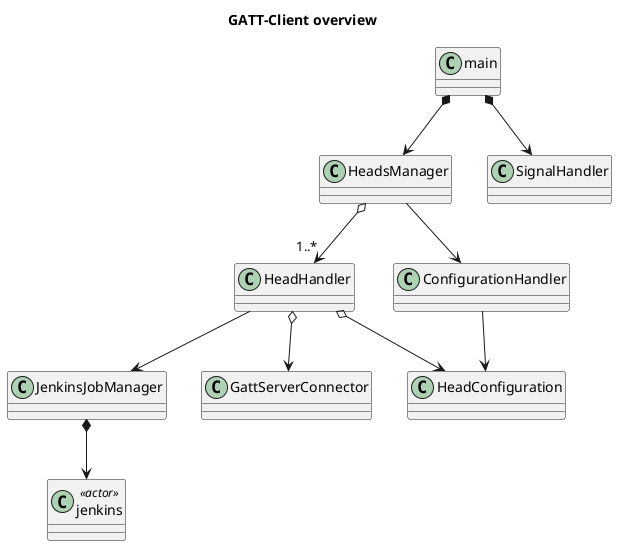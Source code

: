@startuml "GATT-Client_overview"
skinparam classAttributeIconSize 0
title GATT-Client overview

class jenkins <<actor>>

HeadHandler --> JenkinsJobManager
HeadHandler o--> HeadConfiguration
HeadHandler o--> GattServerConnector
JenkinsJobManager *--> jenkins
HeadsManager o--> "1..*" HeadHandler

main *--> HeadsManager
main *--> SignalHandler
HeadsManager --> ConfigurationHandler
ConfigurationHandler --> HeadConfiguration

@enduml